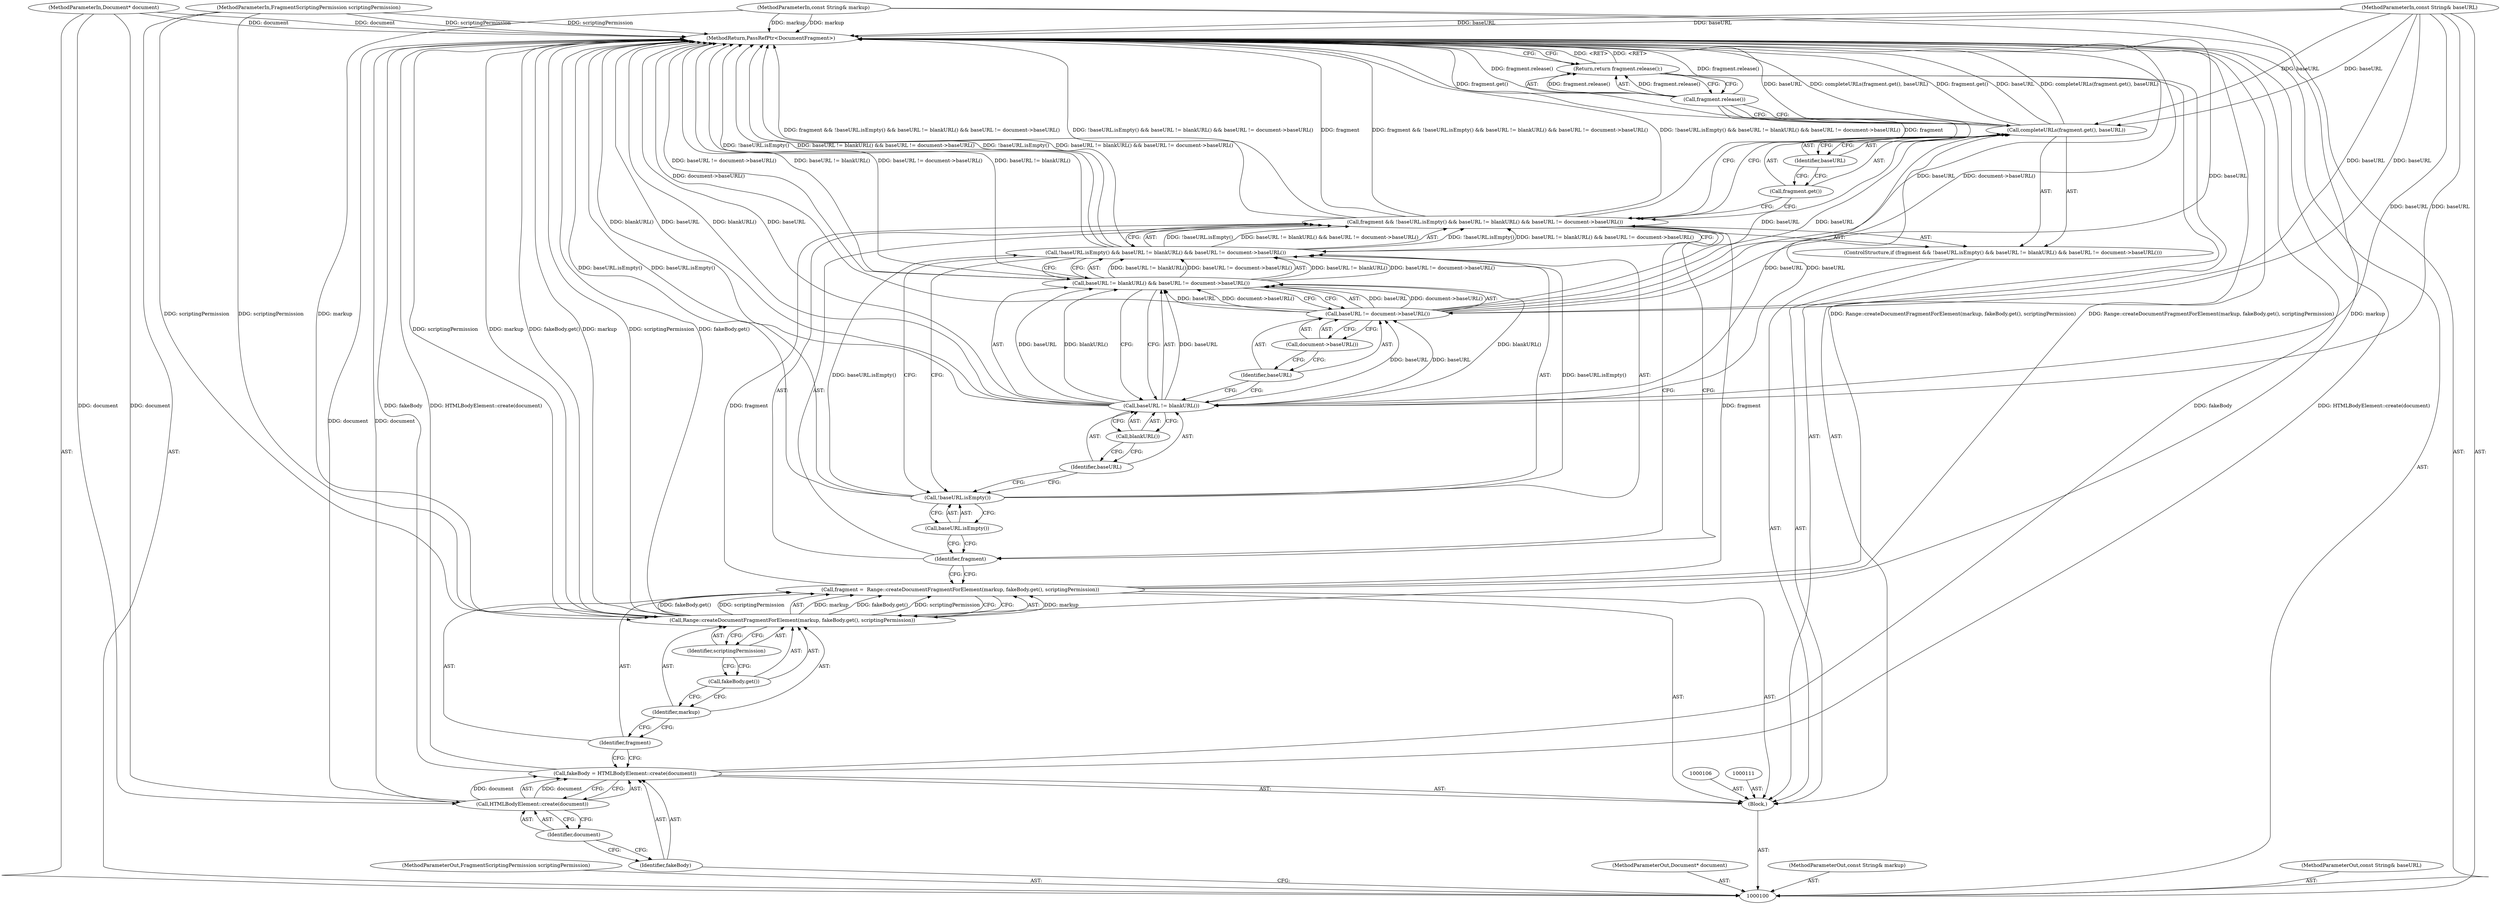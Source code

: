 digraph "1_Chrome_73edae623529f04c668268de49d00324b96166a2_3" {
"1000136" [label="(MethodReturn,PassRefPtr<DocumentFragment>)"];
"1000104" [label="(MethodParameterIn,FragmentScriptingPermission scriptingPermission)"];
"1000200" [label="(MethodParameterOut,FragmentScriptingPermission scriptingPermission)"];
"1000101" [label="(MethodParameterIn,Document* document)"];
"1000197" [label="(MethodParameterOut,Document* document)"];
"1000102" [label="(MethodParameterIn,const String& markup)"];
"1000198" [label="(MethodParameterOut,const String& markup)"];
"1000103" [label="(MethodParameterIn,const String& baseURL)"];
"1000199" [label="(MethodParameterOut,const String& baseURL)"];
"1000105" [label="(Block,)"];
"1000107" [label="(Call,fakeBody = HTMLBodyElement::create(document))"];
"1000108" [label="(Identifier,fakeBody)"];
"1000109" [label="(Call,HTMLBodyElement::create(document))"];
"1000110" [label="(Identifier,document)"];
"1000117" [label="(Identifier,scriptingPermission)"];
"1000112" [label="(Call,fragment =  Range::createDocumentFragmentForElement(markup, fakeBody.get(), scriptingPermission))"];
"1000113" [label="(Identifier,fragment)"];
"1000114" [label="(Call,Range::createDocumentFragmentForElement(markup, fakeBody.get(), scriptingPermission))"];
"1000115" [label="(Identifier,markup)"];
"1000116" [label="(Call,fakeBody.get())"];
"1000121" [label="(Call,!baseURL.isEmpty() && baseURL != blankURL() && baseURL != document->baseURL())"];
"1000122" [label="(Call,!baseURL.isEmpty())"];
"1000123" [label="(Call,baseURL.isEmpty())"];
"1000124" [label="(Call,baseURL != blankURL() && baseURL != document->baseURL())"];
"1000125" [label="(Call,baseURL != blankURL())"];
"1000126" [label="(Identifier,baseURL)"];
"1000118" [label="(ControlStructure,if (fragment && !baseURL.isEmpty() && baseURL != blankURL() && baseURL != document->baseURL()))"];
"1000127" [label="(Call,blankURL())"];
"1000128" [label="(Call,baseURL != document->baseURL())"];
"1000129" [label="(Identifier,baseURL)"];
"1000130" [label="(Call,document->baseURL())"];
"1000119" [label="(Call,fragment && !baseURL.isEmpty() && baseURL != blankURL() && baseURL != document->baseURL())"];
"1000120" [label="(Identifier,fragment)"];
"1000132" [label="(Call,fragment.get())"];
"1000133" [label="(Identifier,baseURL)"];
"1000131" [label="(Call,completeURLs(fragment.get(), baseURL))"];
"1000135" [label="(Call,fragment.release())"];
"1000134" [label="(Return,return fragment.release();)"];
"1000136" -> "1000100"  [label="AST: "];
"1000136" -> "1000134"  [label="CFG: "];
"1000114" -> "1000136"  [label="DDG: scriptingPermission"];
"1000114" -> "1000136"  [label="DDG: fakeBody.get()"];
"1000114" -> "1000136"  [label="DDG: markup"];
"1000124" -> "1000136"  [label="DDG: baseURL != blankURL()"];
"1000124" -> "1000136"  [label="DDG: baseURL != document->baseURL()"];
"1000107" -> "1000136"  [label="DDG: fakeBody"];
"1000107" -> "1000136"  [label="DDG: HTMLBodyElement::create(document)"];
"1000104" -> "1000136"  [label="DDG: scriptingPermission"];
"1000112" -> "1000136"  [label="DDG: Range::createDocumentFragmentForElement(markup, fakeBody.get(), scriptingPermission)"];
"1000125" -> "1000136"  [label="DDG: blankURL()"];
"1000125" -> "1000136"  [label="DDG: baseURL"];
"1000121" -> "1000136"  [label="DDG: !baseURL.isEmpty()"];
"1000121" -> "1000136"  [label="DDG: baseURL != blankURL() && baseURL != document->baseURL()"];
"1000119" -> "1000136"  [label="DDG: fragment && !baseURL.isEmpty() && baseURL != blankURL() && baseURL != document->baseURL()"];
"1000119" -> "1000136"  [label="DDG: !baseURL.isEmpty() && baseURL != blankURL() && baseURL != document->baseURL()"];
"1000119" -> "1000136"  [label="DDG: fragment"];
"1000128" -> "1000136"  [label="DDG: document->baseURL()"];
"1000128" -> "1000136"  [label="DDG: baseURL"];
"1000122" -> "1000136"  [label="DDG: baseURL.isEmpty()"];
"1000131" -> "1000136"  [label="DDG: fragment.get()"];
"1000131" -> "1000136"  [label="DDG: baseURL"];
"1000131" -> "1000136"  [label="DDG: completeURLs(fragment.get(), baseURL)"];
"1000103" -> "1000136"  [label="DDG: baseURL"];
"1000102" -> "1000136"  [label="DDG: markup"];
"1000135" -> "1000136"  [label="DDG: fragment.release()"];
"1000101" -> "1000136"  [label="DDG: document"];
"1000109" -> "1000136"  [label="DDG: document"];
"1000134" -> "1000136"  [label="DDG: <RET>"];
"1000104" -> "1000100"  [label="AST: "];
"1000104" -> "1000136"  [label="DDG: scriptingPermission"];
"1000104" -> "1000114"  [label="DDG: scriptingPermission"];
"1000200" -> "1000100"  [label="AST: "];
"1000101" -> "1000100"  [label="AST: "];
"1000101" -> "1000136"  [label="DDG: document"];
"1000101" -> "1000109"  [label="DDG: document"];
"1000197" -> "1000100"  [label="AST: "];
"1000102" -> "1000100"  [label="AST: "];
"1000102" -> "1000136"  [label="DDG: markup"];
"1000102" -> "1000114"  [label="DDG: markup"];
"1000198" -> "1000100"  [label="AST: "];
"1000103" -> "1000100"  [label="AST: "];
"1000103" -> "1000136"  [label="DDG: baseURL"];
"1000103" -> "1000125"  [label="DDG: baseURL"];
"1000103" -> "1000128"  [label="DDG: baseURL"];
"1000103" -> "1000131"  [label="DDG: baseURL"];
"1000199" -> "1000100"  [label="AST: "];
"1000105" -> "1000100"  [label="AST: "];
"1000106" -> "1000105"  [label="AST: "];
"1000107" -> "1000105"  [label="AST: "];
"1000111" -> "1000105"  [label="AST: "];
"1000112" -> "1000105"  [label="AST: "];
"1000118" -> "1000105"  [label="AST: "];
"1000134" -> "1000105"  [label="AST: "];
"1000107" -> "1000105"  [label="AST: "];
"1000107" -> "1000109"  [label="CFG: "];
"1000108" -> "1000107"  [label="AST: "];
"1000109" -> "1000107"  [label="AST: "];
"1000113" -> "1000107"  [label="CFG: "];
"1000107" -> "1000136"  [label="DDG: fakeBody"];
"1000107" -> "1000136"  [label="DDG: HTMLBodyElement::create(document)"];
"1000109" -> "1000107"  [label="DDG: document"];
"1000108" -> "1000107"  [label="AST: "];
"1000108" -> "1000100"  [label="CFG: "];
"1000110" -> "1000108"  [label="CFG: "];
"1000109" -> "1000107"  [label="AST: "];
"1000109" -> "1000110"  [label="CFG: "];
"1000110" -> "1000109"  [label="AST: "];
"1000107" -> "1000109"  [label="CFG: "];
"1000109" -> "1000136"  [label="DDG: document"];
"1000109" -> "1000107"  [label="DDG: document"];
"1000101" -> "1000109"  [label="DDG: document"];
"1000110" -> "1000109"  [label="AST: "];
"1000110" -> "1000108"  [label="CFG: "];
"1000109" -> "1000110"  [label="CFG: "];
"1000117" -> "1000114"  [label="AST: "];
"1000117" -> "1000116"  [label="CFG: "];
"1000114" -> "1000117"  [label="CFG: "];
"1000112" -> "1000105"  [label="AST: "];
"1000112" -> "1000114"  [label="CFG: "];
"1000113" -> "1000112"  [label="AST: "];
"1000114" -> "1000112"  [label="AST: "];
"1000120" -> "1000112"  [label="CFG: "];
"1000112" -> "1000136"  [label="DDG: Range::createDocumentFragmentForElement(markup, fakeBody.get(), scriptingPermission)"];
"1000114" -> "1000112"  [label="DDG: markup"];
"1000114" -> "1000112"  [label="DDG: fakeBody.get()"];
"1000114" -> "1000112"  [label="DDG: scriptingPermission"];
"1000112" -> "1000119"  [label="DDG: fragment"];
"1000113" -> "1000112"  [label="AST: "];
"1000113" -> "1000107"  [label="CFG: "];
"1000115" -> "1000113"  [label="CFG: "];
"1000114" -> "1000112"  [label="AST: "];
"1000114" -> "1000117"  [label="CFG: "];
"1000115" -> "1000114"  [label="AST: "];
"1000116" -> "1000114"  [label="AST: "];
"1000117" -> "1000114"  [label="AST: "];
"1000112" -> "1000114"  [label="CFG: "];
"1000114" -> "1000136"  [label="DDG: scriptingPermission"];
"1000114" -> "1000136"  [label="DDG: fakeBody.get()"];
"1000114" -> "1000136"  [label="DDG: markup"];
"1000114" -> "1000112"  [label="DDG: markup"];
"1000114" -> "1000112"  [label="DDG: fakeBody.get()"];
"1000114" -> "1000112"  [label="DDG: scriptingPermission"];
"1000102" -> "1000114"  [label="DDG: markup"];
"1000104" -> "1000114"  [label="DDG: scriptingPermission"];
"1000115" -> "1000114"  [label="AST: "];
"1000115" -> "1000113"  [label="CFG: "];
"1000116" -> "1000115"  [label="CFG: "];
"1000116" -> "1000114"  [label="AST: "];
"1000116" -> "1000115"  [label="CFG: "];
"1000117" -> "1000116"  [label="CFG: "];
"1000121" -> "1000119"  [label="AST: "];
"1000121" -> "1000122"  [label="CFG: "];
"1000121" -> "1000124"  [label="CFG: "];
"1000122" -> "1000121"  [label="AST: "];
"1000124" -> "1000121"  [label="AST: "];
"1000119" -> "1000121"  [label="CFG: "];
"1000121" -> "1000136"  [label="DDG: !baseURL.isEmpty()"];
"1000121" -> "1000136"  [label="DDG: baseURL != blankURL() && baseURL != document->baseURL()"];
"1000121" -> "1000119"  [label="DDG: !baseURL.isEmpty()"];
"1000121" -> "1000119"  [label="DDG: baseURL != blankURL() && baseURL != document->baseURL()"];
"1000122" -> "1000121"  [label="DDG: baseURL.isEmpty()"];
"1000124" -> "1000121"  [label="DDG: baseURL != blankURL()"];
"1000124" -> "1000121"  [label="DDG: baseURL != document->baseURL()"];
"1000122" -> "1000121"  [label="AST: "];
"1000122" -> "1000123"  [label="CFG: "];
"1000123" -> "1000122"  [label="AST: "];
"1000126" -> "1000122"  [label="CFG: "];
"1000121" -> "1000122"  [label="CFG: "];
"1000122" -> "1000136"  [label="DDG: baseURL.isEmpty()"];
"1000122" -> "1000121"  [label="DDG: baseURL.isEmpty()"];
"1000123" -> "1000122"  [label="AST: "];
"1000123" -> "1000120"  [label="CFG: "];
"1000122" -> "1000123"  [label="CFG: "];
"1000124" -> "1000121"  [label="AST: "];
"1000124" -> "1000125"  [label="CFG: "];
"1000124" -> "1000128"  [label="CFG: "];
"1000125" -> "1000124"  [label="AST: "];
"1000128" -> "1000124"  [label="AST: "];
"1000121" -> "1000124"  [label="CFG: "];
"1000124" -> "1000136"  [label="DDG: baseURL != blankURL()"];
"1000124" -> "1000136"  [label="DDG: baseURL != document->baseURL()"];
"1000124" -> "1000121"  [label="DDG: baseURL != blankURL()"];
"1000124" -> "1000121"  [label="DDG: baseURL != document->baseURL()"];
"1000125" -> "1000124"  [label="DDG: baseURL"];
"1000125" -> "1000124"  [label="DDG: blankURL()"];
"1000128" -> "1000124"  [label="DDG: baseURL"];
"1000128" -> "1000124"  [label="DDG: document->baseURL()"];
"1000125" -> "1000124"  [label="AST: "];
"1000125" -> "1000127"  [label="CFG: "];
"1000126" -> "1000125"  [label="AST: "];
"1000127" -> "1000125"  [label="AST: "];
"1000129" -> "1000125"  [label="CFG: "];
"1000124" -> "1000125"  [label="CFG: "];
"1000125" -> "1000136"  [label="DDG: blankURL()"];
"1000125" -> "1000136"  [label="DDG: baseURL"];
"1000125" -> "1000124"  [label="DDG: baseURL"];
"1000125" -> "1000124"  [label="DDG: blankURL()"];
"1000103" -> "1000125"  [label="DDG: baseURL"];
"1000125" -> "1000128"  [label="DDG: baseURL"];
"1000125" -> "1000131"  [label="DDG: baseURL"];
"1000126" -> "1000125"  [label="AST: "];
"1000126" -> "1000122"  [label="CFG: "];
"1000127" -> "1000126"  [label="CFG: "];
"1000118" -> "1000105"  [label="AST: "];
"1000119" -> "1000118"  [label="AST: "];
"1000131" -> "1000118"  [label="AST: "];
"1000127" -> "1000125"  [label="AST: "];
"1000127" -> "1000126"  [label="CFG: "];
"1000125" -> "1000127"  [label="CFG: "];
"1000128" -> "1000124"  [label="AST: "];
"1000128" -> "1000130"  [label="CFG: "];
"1000129" -> "1000128"  [label="AST: "];
"1000130" -> "1000128"  [label="AST: "];
"1000124" -> "1000128"  [label="CFG: "];
"1000128" -> "1000136"  [label="DDG: document->baseURL()"];
"1000128" -> "1000136"  [label="DDG: baseURL"];
"1000128" -> "1000124"  [label="DDG: baseURL"];
"1000128" -> "1000124"  [label="DDG: document->baseURL()"];
"1000125" -> "1000128"  [label="DDG: baseURL"];
"1000103" -> "1000128"  [label="DDG: baseURL"];
"1000128" -> "1000131"  [label="DDG: baseURL"];
"1000129" -> "1000128"  [label="AST: "];
"1000129" -> "1000125"  [label="CFG: "];
"1000130" -> "1000129"  [label="CFG: "];
"1000130" -> "1000128"  [label="AST: "];
"1000130" -> "1000129"  [label="CFG: "];
"1000128" -> "1000130"  [label="CFG: "];
"1000119" -> "1000118"  [label="AST: "];
"1000119" -> "1000120"  [label="CFG: "];
"1000119" -> "1000121"  [label="CFG: "];
"1000120" -> "1000119"  [label="AST: "];
"1000121" -> "1000119"  [label="AST: "];
"1000132" -> "1000119"  [label="CFG: "];
"1000135" -> "1000119"  [label="CFG: "];
"1000119" -> "1000136"  [label="DDG: fragment && !baseURL.isEmpty() && baseURL != blankURL() && baseURL != document->baseURL()"];
"1000119" -> "1000136"  [label="DDG: !baseURL.isEmpty() && baseURL != blankURL() && baseURL != document->baseURL()"];
"1000119" -> "1000136"  [label="DDG: fragment"];
"1000112" -> "1000119"  [label="DDG: fragment"];
"1000121" -> "1000119"  [label="DDG: !baseURL.isEmpty()"];
"1000121" -> "1000119"  [label="DDG: baseURL != blankURL() && baseURL != document->baseURL()"];
"1000120" -> "1000119"  [label="AST: "];
"1000120" -> "1000112"  [label="CFG: "];
"1000123" -> "1000120"  [label="CFG: "];
"1000119" -> "1000120"  [label="CFG: "];
"1000132" -> "1000131"  [label="AST: "];
"1000132" -> "1000119"  [label="CFG: "];
"1000133" -> "1000132"  [label="CFG: "];
"1000133" -> "1000131"  [label="AST: "];
"1000133" -> "1000132"  [label="CFG: "];
"1000131" -> "1000133"  [label="CFG: "];
"1000131" -> "1000118"  [label="AST: "];
"1000131" -> "1000133"  [label="CFG: "];
"1000132" -> "1000131"  [label="AST: "];
"1000133" -> "1000131"  [label="AST: "];
"1000135" -> "1000131"  [label="CFG: "];
"1000131" -> "1000136"  [label="DDG: fragment.get()"];
"1000131" -> "1000136"  [label="DDG: baseURL"];
"1000131" -> "1000136"  [label="DDG: completeURLs(fragment.get(), baseURL)"];
"1000125" -> "1000131"  [label="DDG: baseURL"];
"1000128" -> "1000131"  [label="DDG: baseURL"];
"1000103" -> "1000131"  [label="DDG: baseURL"];
"1000135" -> "1000134"  [label="AST: "];
"1000135" -> "1000131"  [label="CFG: "];
"1000135" -> "1000119"  [label="CFG: "];
"1000134" -> "1000135"  [label="CFG: "];
"1000135" -> "1000136"  [label="DDG: fragment.release()"];
"1000135" -> "1000134"  [label="DDG: fragment.release()"];
"1000134" -> "1000105"  [label="AST: "];
"1000134" -> "1000135"  [label="CFG: "];
"1000135" -> "1000134"  [label="AST: "];
"1000136" -> "1000134"  [label="CFG: "];
"1000134" -> "1000136"  [label="DDG: <RET>"];
"1000135" -> "1000134"  [label="DDG: fragment.release()"];
}
